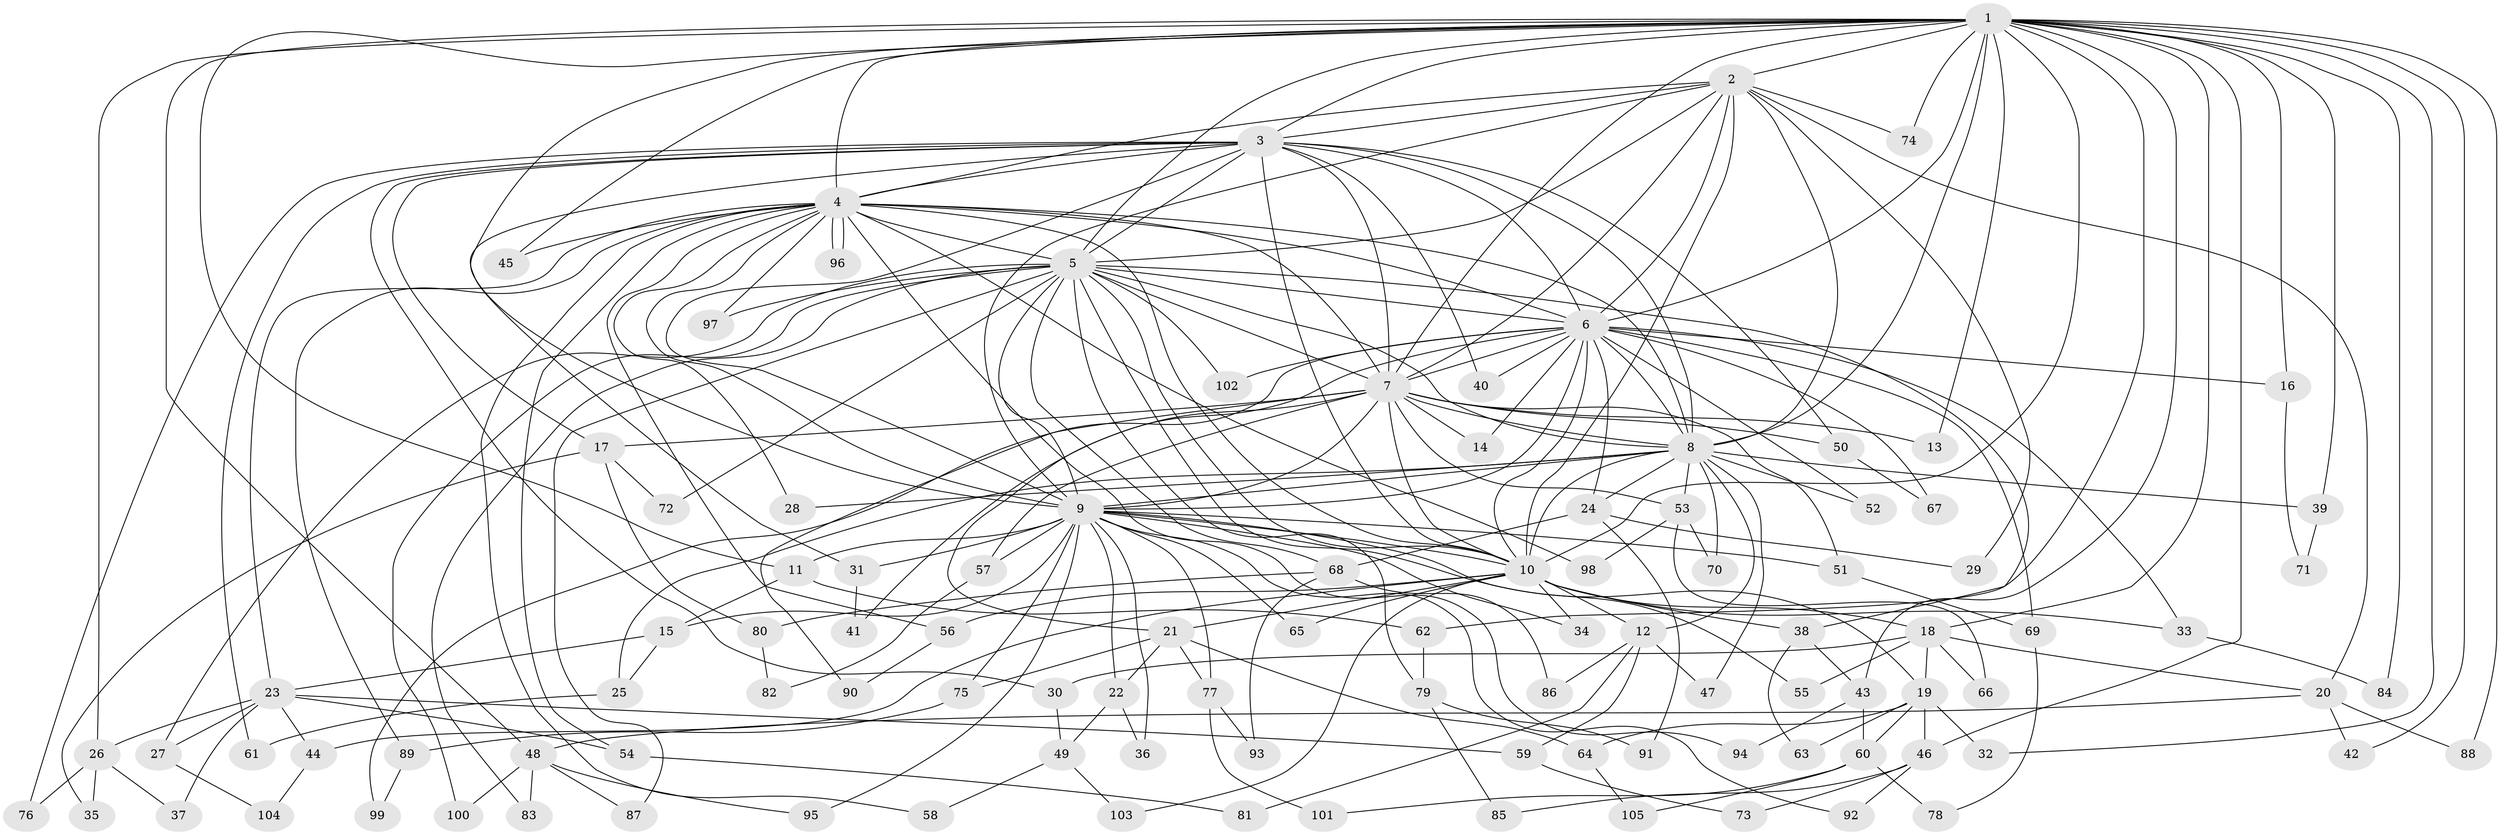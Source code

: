 // coarse degree distribution, {16: 0.018867924528301886, 3: 0.3018867924528302, 5: 0.11320754716981132, 7: 0.05660377358490566, 13: 0.018867924528301886, 2: 0.16981132075471697, 15: 0.018867924528301886, 11: 0.018867924528301886, 23: 0.018867924528301886, 4: 0.1509433962264151, 18: 0.03773584905660377, 6: 0.05660377358490566, 1: 0.018867924528301886}
// Generated by graph-tools (version 1.1) at 2025/36/03/04/25 23:36:24]
// undirected, 105 vertices, 235 edges
graph export_dot {
  node [color=gray90,style=filled];
  1;
  2;
  3;
  4;
  5;
  6;
  7;
  8;
  9;
  10;
  11;
  12;
  13;
  14;
  15;
  16;
  17;
  18;
  19;
  20;
  21;
  22;
  23;
  24;
  25;
  26;
  27;
  28;
  29;
  30;
  31;
  32;
  33;
  34;
  35;
  36;
  37;
  38;
  39;
  40;
  41;
  42;
  43;
  44;
  45;
  46;
  47;
  48;
  49;
  50;
  51;
  52;
  53;
  54;
  55;
  56;
  57;
  58;
  59;
  60;
  61;
  62;
  63;
  64;
  65;
  66;
  67;
  68;
  69;
  70;
  71;
  72;
  73;
  74;
  75;
  76;
  77;
  78;
  79;
  80;
  81;
  82;
  83;
  84;
  85;
  86;
  87;
  88;
  89;
  90;
  91;
  92;
  93;
  94;
  95;
  96;
  97;
  98;
  99;
  100;
  101;
  102;
  103;
  104;
  105;
  1 -- 2;
  1 -- 3;
  1 -- 4;
  1 -- 5;
  1 -- 6;
  1 -- 7;
  1 -- 8;
  1 -- 9;
  1 -- 10;
  1 -- 11;
  1 -- 13;
  1 -- 16;
  1 -- 18;
  1 -- 26;
  1 -- 32;
  1 -- 39;
  1 -- 42;
  1 -- 43;
  1 -- 45;
  1 -- 46;
  1 -- 48;
  1 -- 62;
  1 -- 74;
  1 -- 84;
  1 -- 88;
  2 -- 3;
  2 -- 4;
  2 -- 5;
  2 -- 6;
  2 -- 7;
  2 -- 8;
  2 -- 9;
  2 -- 10;
  2 -- 20;
  2 -- 29;
  2 -- 74;
  3 -- 4;
  3 -- 5;
  3 -- 6;
  3 -- 7;
  3 -- 8;
  3 -- 9;
  3 -- 10;
  3 -- 17;
  3 -- 30;
  3 -- 31;
  3 -- 40;
  3 -- 50;
  3 -- 61;
  3 -- 76;
  4 -- 5;
  4 -- 6;
  4 -- 7;
  4 -- 8;
  4 -- 9;
  4 -- 10;
  4 -- 23;
  4 -- 28;
  4 -- 45;
  4 -- 54;
  4 -- 56;
  4 -- 58;
  4 -- 89;
  4 -- 94;
  4 -- 96;
  4 -- 96;
  4 -- 97;
  4 -- 98;
  5 -- 6;
  5 -- 7;
  5 -- 8;
  5 -- 9;
  5 -- 10;
  5 -- 27;
  5 -- 38;
  5 -- 55;
  5 -- 68;
  5 -- 72;
  5 -- 79;
  5 -- 83;
  5 -- 87;
  5 -- 97;
  5 -- 100;
  5 -- 102;
  6 -- 7;
  6 -- 8;
  6 -- 9;
  6 -- 10;
  6 -- 14;
  6 -- 16;
  6 -- 21;
  6 -- 24;
  6 -- 33;
  6 -- 40;
  6 -- 52;
  6 -- 67;
  6 -- 69;
  6 -- 90;
  6 -- 102;
  7 -- 8;
  7 -- 9;
  7 -- 10;
  7 -- 13;
  7 -- 14;
  7 -- 17;
  7 -- 41;
  7 -- 50;
  7 -- 51;
  7 -- 53;
  7 -- 57;
  7 -- 99;
  8 -- 9;
  8 -- 10;
  8 -- 12;
  8 -- 24;
  8 -- 25;
  8 -- 28;
  8 -- 39;
  8 -- 47;
  8 -- 52;
  8 -- 53;
  8 -- 70;
  9 -- 10;
  9 -- 11;
  9 -- 15;
  9 -- 19;
  9 -- 22;
  9 -- 31;
  9 -- 34;
  9 -- 36;
  9 -- 51;
  9 -- 57;
  9 -- 65;
  9 -- 75;
  9 -- 77;
  9 -- 92;
  9 -- 95;
  10 -- 12;
  10 -- 18;
  10 -- 21;
  10 -- 33;
  10 -- 34;
  10 -- 38;
  10 -- 44;
  10 -- 56;
  10 -- 65;
  10 -- 103;
  11 -- 15;
  11 -- 62;
  12 -- 47;
  12 -- 59;
  12 -- 81;
  12 -- 86;
  15 -- 23;
  15 -- 25;
  16 -- 71;
  17 -- 35;
  17 -- 72;
  17 -- 80;
  18 -- 19;
  18 -- 20;
  18 -- 30;
  18 -- 55;
  18 -- 66;
  19 -- 32;
  19 -- 46;
  19 -- 60;
  19 -- 63;
  19 -- 64;
  20 -- 42;
  20 -- 48;
  20 -- 88;
  21 -- 22;
  21 -- 64;
  21 -- 75;
  21 -- 77;
  22 -- 36;
  22 -- 49;
  23 -- 26;
  23 -- 27;
  23 -- 37;
  23 -- 44;
  23 -- 54;
  23 -- 59;
  24 -- 29;
  24 -- 68;
  24 -- 91;
  25 -- 61;
  26 -- 35;
  26 -- 37;
  26 -- 76;
  27 -- 104;
  30 -- 49;
  31 -- 41;
  33 -- 84;
  38 -- 43;
  38 -- 63;
  39 -- 71;
  43 -- 60;
  43 -- 94;
  44 -- 104;
  46 -- 73;
  46 -- 85;
  46 -- 92;
  48 -- 83;
  48 -- 87;
  48 -- 95;
  48 -- 100;
  49 -- 58;
  49 -- 103;
  50 -- 67;
  51 -- 69;
  53 -- 66;
  53 -- 70;
  53 -- 98;
  54 -- 81;
  56 -- 90;
  57 -- 82;
  59 -- 73;
  60 -- 78;
  60 -- 101;
  60 -- 105;
  62 -- 79;
  64 -- 105;
  68 -- 80;
  68 -- 86;
  68 -- 93;
  69 -- 78;
  75 -- 89;
  77 -- 93;
  77 -- 101;
  79 -- 85;
  79 -- 91;
  80 -- 82;
  89 -- 99;
}
